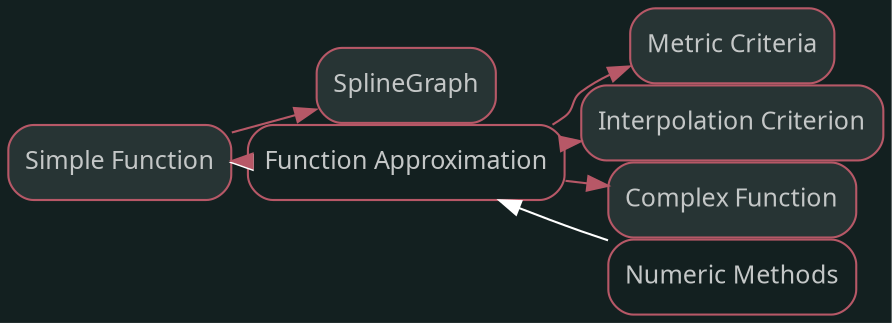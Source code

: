 digraph "Simple Function" {graph [nodesep=0,ranksep=0,rankdir="LR",bgcolor="#132020"];node [shape="rectangle",style="rounded,filled",fontname="sans",fontsize="12px",labelfontname="sans",color="#b75867",fillcolor="#273434",fontcolor="#c4c7c7"];"Simple Function" [label="Simple Function",tooltip="Simple Function",URL="../Simple Function.html",target="_parent"];"SplineGraph" [label="SplineGraph",tooltip="SplineGraph",URL="../SplineGraph.html",target="_parent"];subgraph "Forward Simple Function" {edge [color="#b75867"];"Simple Function" -> "SplineGraph";}
node [shape="rectangle",style="rounded",fontname="sans",fontsize="12px",labelfontname="sans",color="#b75867",fillcolor="#FFFFFF",fontcolor="#c4c7c7"];"Function Approximation" [label="Function Approximation",tooltip="Function Approximation",URL="../Function Approximation.html",target="_parent"];subgraph "Backward Simple Function" {edge [dir="back",color="#FFFFFF"];"Simple Function" -> "Function Approximation";}node [shape="rectangle",style="rounded,filled",fontname="sans",fontsize="12px",labelfontname="sans",color="#b75867",fillcolor="#273434",fontcolor="#c4c7c7"];"SplineGraph" [label="SplineGraph",tooltip="SplineGraph",URL="../SplineGraph.html",target="_parent"];subgraph "Forward SplineGraph" {edge [color="#b75867"];}
node [shape="rectangle",style="rounded",fontname="sans",fontsize="12px",labelfontname="sans",color="#b75867",fillcolor="#FFFFFF",fontcolor="#c4c7c7"];subgraph "Backward SplineGraph" {edge [dir="back",color="#FFFFFF"];}node [shape="rectangle",style="rounded,filled",fontname="sans",fontsize="12px",labelfontname="sans",color="#b75867",fillcolor="#273434",fontcolor="#c4c7c7"];"Function Approximation" [label="Function Approximation",tooltip="Function Approximation",URL="../Function Approximation.html",target="_parent"];"Metric Criteria" [label="Metric Criteria",tooltip="Metric Criteria",URL="../Metric Criteria.html",target="_parent"];"Interpolation Criterion" [label="Interpolation Criterion",tooltip="Interpolation Criterion",URL="../Interpolation Criterion.html",target="_parent"];"Simple Function" [label="Simple Function",tooltip="Simple Function",URL="../Simple Function.html",target="_parent"];"Complex Function" [label="Complex Function",tooltip="Complex Function",URL="../Complex Function.html",target="_parent"];subgraph "Forward Function Approximation" {edge [color="#b75867"];"Function Approximation" -> "Metric Criteria";"Function Approximation" -> "Interpolation Criterion";"Function Approximation" -> "Simple Function";"Function Approximation" -> "Complex Function";}
node [shape="rectangle",style="rounded",fontname="sans",fontsize="12px",labelfontname="sans",color="#b75867",fillcolor="#FFFFFF",fontcolor="#c4c7c7"];"Numeric Methods" [label="Numeric Methods",tooltip="Numeric Methods",URL="../Numeric Methods.html",target="_parent"];subgraph "Backward Function Approximation" {edge [dir="back",color="#FFFFFF"];"Function Approximation" -> "Numeric Methods";}}